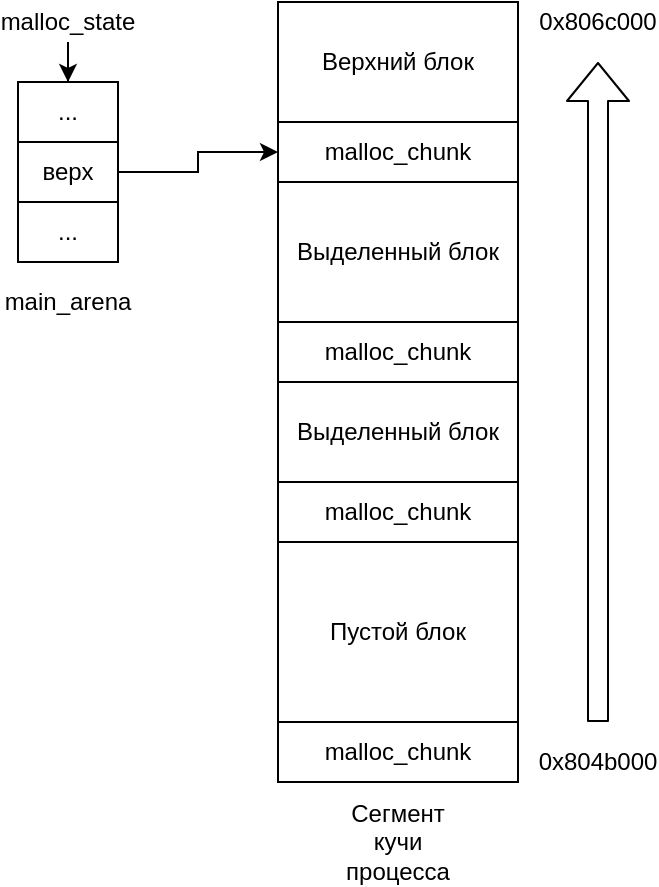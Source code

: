 <mxfile version="14.5.9" type="device"><diagram id="ctyelfClZuiYvg3jTYFY" name="Page-1"><mxGraphModel dx="1402" dy="788" grid="1" gridSize="10" guides="1" tooltips="1" connect="1" arrows="1" fold="1" page="1" pageScale="1" pageWidth="850" pageHeight="1100" math="0" shadow="0"><root><mxCell id="0"/><mxCell id="1" parent="0"/><mxCell id="AJGwgiE7R2W9UyVQz5Ht-1" value="Верхний блок" style="rounded=0;whiteSpace=wrap;html=1;" vertex="1" parent="1"><mxGeometry x="160" y="40" width="120" height="60" as="geometry"/></mxCell><mxCell id="AJGwgiE7R2W9UyVQz5Ht-2" value="malloc_chunk" style="rounded=0;whiteSpace=wrap;html=1;" vertex="1" parent="1"><mxGeometry x="160" y="100" width="120" height="30" as="geometry"/></mxCell><mxCell id="AJGwgiE7R2W9UyVQz5Ht-3" value="Выделенный блок" style="rounded=0;whiteSpace=wrap;html=1;" vertex="1" parent="1"><mxGeometry x="160" y="130" width="120" height="70" as="geometry"/></mxCell><mxCell id="AJGwgiE7R2W9UyVQz5Ht-4" value="malloc_chunk" style="rounded=0;whiteSpace=wrap;html=1;" vertex="1" parent="1"><mxGeometry x="160" y="200" width="120" height="30" as="geometry"/></mxCell><mxCell id="AJGwgiE7R2W9UyVQz5Ht-5" value="Выделенный блок" style="rounded=0;whiteSpace=wrap;html=1;" vertex="1" parent="1"><mxGeometry x="160" y="230" width="120" height="50" as="geometry"/></mxCell><mxCell id="AJGwgiE7R2W9UyVQz5Ht-6" value="malloc_chunk" style="rounded=0;whiteSpace=wrap;html=1;" vertex="1" parent="1"><mxGeometry x="160" y="280" width="120" height="30" as="geometry"/></mxCell><mxCell id="AJGwgiE7R2W9UyVQz5Ht-7" value="Пустой блок" style="rounded=0;whiteSpace=wrap;html=1;" vertex="1" parent="1"><mxGeometry x="160" y="310" width="120" height="90" as="geometry"/></mxCell><mxCell id="AJGwgiE7R2W9UyVQz5Ht-8" value="malloc_chunk" style="rounded=0;whiteSpace=wrap;html=1;" vertex="1" parent="1"><mxGeometry x="160" y="400" width="120" height="30" as="geometry"/></mxCell><mxCell id="AJGwgiE7R2W9UyVQz5Ht-10" value="0x804b000" style="text;html=1;strokeColor=none;fillColor=none;align=center;verticalAlign=middle;whiteSpace=wrap;rounded=0;" vertex="1" parent="1"><mxGeometry x="300" y="410" width="40" height="20" as="geometry"/></mxCell><mxCell id="AJGwgiE7R2W9UyVQz5Ht-12" value="0x806c000" style="text;html=1;strokeColor=none;fillColor=none;align=center;verticalAlign=middle;whiteSpace=wrap;rounded=0;" vertex="1" parent="1"><mxGeometry x="300" y="40" width="40" height="20" as="geometry"/></mxCell><mxCell id="AJGwgiE7R2W9UyVQz5Ht-13" value="" style="shape=flexArrow;endArrow=classic;html=1;" edge="1" parent="1"><mxGeometry width="50" height="50" relative="1" as="geometry"><mxPoint x="320" y="400" as="sourcePoint"/><mxPoint x="320" y="70" as="targetPoint"/></mxGeometry></mxCell><mxCell id="AJGwgiE7R2W9UyVQz5Ht-14" value="..." style="rounded=0;whiteSpace=wrap;html=1;" vertex="1" parent="1"><mxGeometry x="30" y="80" width="50" height="30" as="geometry"/></mxCell><mxCell id="AJGwgiE7R2W9UyVQz5Ht-23" style="edgeStyle=orthogonalEdgeStyle;rounded=0;orthogonalLoop=1;jettySize=auto;html=1;entryX=0;entryY=0.5;entryDx=0;entryDy=0;" edge="1" parent="1" source="AJGwgiE7R2W9UyVQz5Ht-15" target="AJGwgiE7R2W9UyVQz5Ht-2"><mxGeometry relative="1" as="geometry"/></mxCell><mxCell id="AJGwgiE7R2W9UyVQz5Ht-15" value="верх" style="rounded=0;whiteSpace=wrap;html=1;" vertex="1" parent="1"><mxGeometry x="30" y="110" width="50" height="30" as="geometry"/></mxCell><mxCell id="AJGwgiE7R2W9UyVQz5Ht-16" value="..." style="rounded=0;whiteSpace=wrap;html=1;" vertex="1" parent="1"><mxGeometry x="30" y="140" width="50" height="30" as="geometry"/></mxCell><mxCell id="AJGwgiE7R2W9UyVQz5Ht-17" value="main_arena" style="text;html=1;strokeColor=none;fillColor=none;align=center;verticalAlign=middle;whiteSpace=wrap;rounded=0;" vertex="1" parent="1"><mxGeometry x="35" y="180" width="40" height="20" as="geometry"/></mxCell><mxCell id="AJGwgiE7R2W9UyVQz5Ht-20" style="edgeStyle=orthogonalEdgeStyle;rounded=0;orthogonalLoop=1;jettySize=auto;html=1;" edge="1" parent="1" source="AJGwgiE7R2W9UyVQz5Ht-18" target="AJGwgiE7R2W9UyVQz5Ht-14"><mxGeometry relative="1" as="geometry"/></mxCell><mxCell id="AJGwgiE7R2W9UyVQz5Ht-18" value="malloc_state" style="text;html=1;strokeColor=none;fillColor=none;align=center;verticalAlign=middle;whiteSpace=wrap;rounded=0;" vertex="1" parent="1"><mxGeometry x="35" y="40" width="40" height="20" as="geometry"/></mxCell><mxCell id="AJGwgiE7R2W9UyVQz5Ht-21" value="Сегмент кучи процесса" style="text;html=1;strokeColor=none;fillColor=none;align=center;verticalAlign=middle;whiteSpace=wrap;rounded=0;" vertex="1" parent="1"><mxGeometry x="200" y="450" width="40" height="20" as="geometry"/></mxCell></root></mxGraphModel></diagram></mxfile>